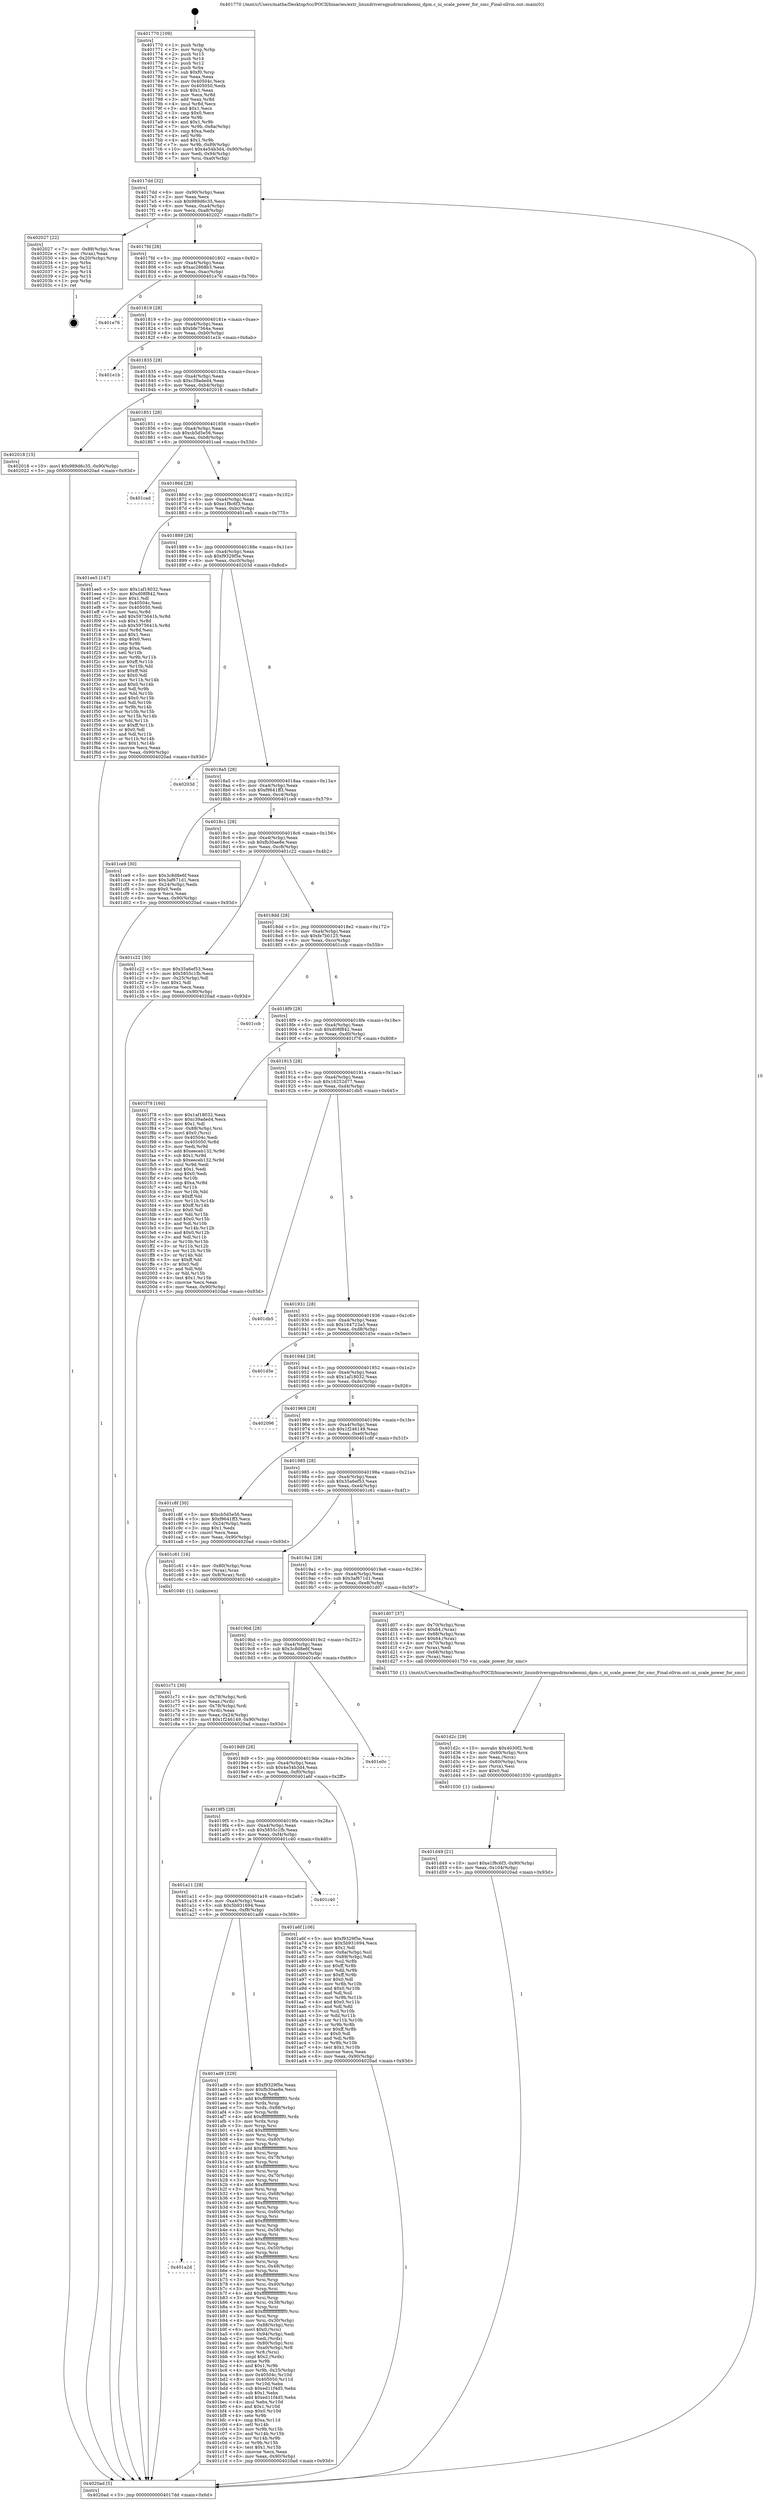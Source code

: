 digraph "0x401770" {
  label = "0x401770 (/mnt/c/Users/mathe/Desktop/tcc/POCII/binaries/extr_linuxdriversgpudrmradeonni_dpm.c_ni_scale_power_for_smc_Final-ollvm.out::main(0))"
  labelloc = "t"
  node[shape=record]

  Entry [label="",width=0.3,height=0.3,shape=circle,fillcolor=black,style=filled]
  "0x4017dd" [label="{
     0x4017dd [32]\l
     | [instrs]\l
     &nbsp;&nbsp;0x4017dd \<+6\>: mov -0x90(%rbp),%eax\l
     &nbsp;&nbsp;0x4017e3 \<+2\>: mov %eax,%ecx\l
     &nbsp;&nbsp;0x4017e5 \<+6\>: sub $0x989d6c35,%ecx\l
     &nbsp;&nbsp;0x4017eb \<+6\>: mov %eax,-0xa4(%rbp)\l
     &nbsp;&nbsp;0x4017f1 \<+6\>: mov %ecx,-0xa8(%rbp)\l
     &nbsp;&nbsp;0x4017f7 \<+6\>: je 0000000000402027 \<main+0x8b7\>\l
  }"]
  "0x402027" [label="{
     0x402027 [22]\l
     | [instrs]\l
     &nbsp;&nbsp;0x402027 \<+7\>: mov -0x88(%rbp),%rax\l
     &nbsp;&nbsp;0x40202e \<+2\>: mov (%rax),%eax\l
     &nbsp;&nbsp;0x402030 \<+4\>: lea -0x20(%rbp),%rsp\l
     &nbsp;&nbsp;0x402034 \<+1\>: pop %rbx\l
     &nbsp;&nbsp;0x402035 \<+2\>: pop %r12\l
     &nbsp;&nbsp;0x402037 \<+2\>: pop %r14\l
     &nbsp;&nbsp;0x402039 \<+2\>: pop %r15\l
     &nbsp;&nbsp;0x40203b \<+1\>: pop %rbp\l
     &nbsp;&nbsp;0x40203c \<+1\>: ret\l
  }"]
  "0x4017fd" [label="{
     0x4017fd [28]\l
     | [instrs]\l
     &nbsp;&nbsp;0x4017fd \<+5\>: jmp 0000000000401802 \<main+0x92\>\l
     &nbsp;&nbsp;0x401802 \<+6\>: mov -0xa4(%rbp),%eax\l
     &nbsp;&nbsp;0x401808 \<+5\>: sub $0xac2868b3,%eax\l
     &nbsp;&nbsp;0x40180d \<+6\>: mov %eax,-0xac(%rbp)\l
     &nbsp;&nbsp;0x401813 \<+6\>: je 0000000000401e76 \<main+0x706\>\l
  }"]
  Exit [label="",width=0.3,height=0.3,shape=circle,fillcolor=black,style=filled,peripheries=2]
  "0x401e76" [label="{
     0x401e76\l
  }", style=dashed]
  "0x401819" [label="{
     0x401819 [28]\l
     | [instrs]\l
     &nbsp;&nbsp;0x401819 \<+5\>: jmp 000000000040181e \<main+0xae\>\l
     &nbsp;&nbsp;0x40181e \<+6\>: mov -0xa4(%rbp),%eax\l
     &nbsp;&nbsp;0x401824 \<+5\>: sub $0xbfe7564a,%eax\l
     &nbsp;&nbsp;0x401829 \<+6\>: mov %eax,-0xb0(%rbp)\l
     &nbsp;&nbsp;0x40182f \<+6\>: je 0000000000401e1b \<main+0x6ab\>\l
  }"]
  "0x401d49" [label="{
     0x401d49 [21]\l
     | [instrs]\l
     &nbsp;&nbsp;0x401d49 \<+10\>: movl $0xe1f8c6f3,-0x90(%rbp)\l
     &nbsp;&nbsp;0x401d53 \<+6\>: mov %eax,-0x104(%rbp)\l
     &nbsp;&nbsp;0x401d59 \<+5\>: jmp 00000000004020ad \<main+0x93d\>\l
  }"]
  "0x401e1b" [label="{
     0x401e1b\l
  }", style=dashed]
  "0x401835" [label="{
     0x401835 [28]\l
     | [instrs]\l
     &nbsp;&nbsp;0x401835 \<+5\>: jmp 000000000040183a \<main+0xca\>\l
     &nbsp;&nbsp;0x40183a \<+6\>: mov -0xa4(%rbp),%eax\l
     &nbsp;&nbsp;0x401840 \<+5\>: sub $0xc39aded4,%eax\l
     &nbsp;&nbsp;0x401845 \<+6\>: mov %eax,-0xb4(%rbp)\l
     &nbsp;&nbsp;0x40184b \<+6\>: je 0000000000402018 \<main+0x8a8\>\l
  }"]
  "0x401d2c" [label="{
     0x401d2c [29]\l
     | [instrs]\l
     &nbsp;&nbsp;0x401d2c \<+10\>: movabs $0x4030f2,%rdi\l
     &nbsp;&nbsp;0x401d36 \<+4\>: mov -0x60(%rbp),%rcx\l
     &nbsp;&nbsp;0x401d3a \<+2\>: mov %eax,(%rcx)\l
     &nbsp;&nbsp;0x401d3c \<+4\>: mov -0x60(%rbp),%rcx\l
     &nbsp;&nbsp;0x401d40 \<+2\>: mov (%rcx),%esi\l
     &nbsp;&nbsp;0x401d42 \<+2\>: mov $0x0,%al\l
     &nbsp;&nbsp;0x401d44 \<+5\>: call 0000000000401030 \<printf@plt\>\l
     | [calls]\l
     &nbsp;&nbsp;0x401030 \{1\} (unknown)\l
  }"]
  "0x402018" [label="{
     0x402018 [15]\l
     | [instrs]\l
     &nbsp;&nbsp;0x402018 \<+10\>: movl $0x989d6c35,-0x90(%rbp)\l
     &nbsp;&nbsp;0x402022 \<+5\>: jmp 00000000004020ad \<main+0x93d\>\l
  }"]
  "0x401851" [label="{
     0x401851 [28]\l
     | [instrs]\l
     &nbsp;&nbsp;0x401851 \<+5\>: jmp 0000000000401856 \<main+0xe6\>\l
     &nbsp;&nbsp;0x401856 \<+6\>: mov -0xa4(%rbp),%eax\l
     &nbsp;&nbsp;0x40185c \<+5\>: sub $0xcb5d5e56,%eax\l
     &nbsp;&nbsp;0x401861 \<+6\>: mov %eax,-0xb8(%rbp)\l
     &nbsp;&nbsp;0x401867 \<+6\>: je 0000000000401cad \<main+0x53d\>\l
  }"]
  "0x401c71" [label="{
     0x401c71 [30]\l
     | [instrs]\l
     &nbsp;&nbsp;0x401c71 \<+4\>: mov -0x78(%rbp),%rdi\l
     &nbsp;&nbsp;0x401c75 \<+2\>: mov %eax,(%rdi)\l
     &nbsp;&nbsp;0x401c77 \<+4\>: mov -0x78(%rbp),%rdi\l
     &nbsp;&nbsp;0x401c7b \<+2\>: mov (%rdi),%eax\l
     &nbsp;&nbsp;0x401c7d \<+3\>: mov %eax,-0x24(%rbp)\l
     &nbsp;&nbsp;0x401c80 \<+10\>: movl $0x1f246149,-0x90(%rbp)\l
     &nbsp;&nbsp;0x401c8a \<+5\>: jmp 00000000004020ad \<main+0x93d\>\l
  }"]
  "0x401cad" [label="{
     0x401cad\l
  }", style=dashed]
  "0x40186d" [label="{
     0x40186d [28]\l
     | [instrs]\l
     &nbsp;&nbsp;0x40186d \<+5\>: jmp 0000000000401872 \<main+0x102\>\l
     &nbsp;&nbsp;0x401872 \<+6\>: mov -0xa4(%rbp),%eax\l
     &nbsp;&nbsp;0x401878 \<+5\>: sub $0xe1f8c6f3,%eax\l
     &nbsp;&nbsp;0x40187d \<+6\>: mov %eax,-0xbc(%rbp)\l
     &nbsp;&nbsp;0x401883 \<+6\>: je 0000000000401ee5 \<main+0x775\>\l
  }"]
  "0x401a2d" [label="{
     0x401a2d\l
  }", style=dashed]
  "0x401ee5" [label="{
     0x401ee5 [147]\l
     | [instrs]\l
     &nbsp;&nbsp;0x401ee5 \<+5\>: mov $0x1af18032,%eax\l
     &nbsp;&nbsp;0x401eea \<+5\>: mov $0xd08f842,%ecx\l
     &nbsp;&nbsp;0x401eef \<+2\>: mov $0x1,%dl\l
     &nbsp;&nbsp;0x401ef1 \<+7\>: mov 0x40504c,%esi\l
     &nbsp;&nbsp;0x401ef8 \<+7\>: mov 0x405050,%edi\l
     &nbsp;&nbsp;0x401eff \<+3\>: mov %esi,%r8d\l
     &nbsp;&nbsp;0x401f02 \<+7\>: add $0x5975641b,%r8d\l
     &nbsp;&nbsp;0x401f09 \<+4\>: sub $0x1,%r8d\l
     &nbsp;&nbsp;0x401f0d \<+7\>: sub $0x5975641b,%r8d\l
     &nbsp;&nbsp;0x401f14 \<+4\>: imul %r8d,%esi\l
     &nbsp;&nbsp;0x401f18 \<+3\>: and $0x1,%esi\l
     &nbsp;&nbsp;0x401f1b \<+3\>: cmp $0x0,%esi\l
     &nbsp;&nbsp;0x401f1e \<+4\>: sete %r9b\l
     &nbsp;&nbsp;0x401f22 \<+3\>: cmp $0xa,%edi\l
     &nbsp;&nbsp;0x401f25 \<+4\>: setl %r10b\l
     &nbsp;&nbsp;0x401f29 \<+3\>: mov %r9b,%r11b\l
     &nbsp;&nbsp;0x401f2c \<+4\>: xor $0xff,%r11b\l
     &nbsp;&nbsp;0x401f30 \<+3\>: mov %r10b,%bl\l
     &nbsp;&nbsp;0x401f33 \<+3\>: xor $0xff,%bl\l
     &nbsp;&nbsp;0x401f36 \<+3\>: xor $0x0,%dl\l
     &nbsp;&nbsp;0x401f39 \<+3\>: mov %r11b,%r14b\l
     &nbsp;&nbsp;0x401f3c \<+4\>: and $0x0,%r14b\l
     &nbsp;&nbsp;0x401f40 \<+3\>: and %dl,%r9b\l
     &nbsp;&nbsp;0x401f43 \<+3\>: mov %bl,%r15b\l
     &nbsp;&nbsp;0x401f46 \<+4\>: and $0x0,%r15b\l
     &nbsp;&nbsp;0x401f4a \<+3\>: and %dl,%r10b\l
     &nbsp;&nbsp;0x401f4d \<+3\>: or %r9b,%r14b\l
     &nbsp;&nbsp;0x401f50 \<+3\>: or %r10b,%r15b\l
     &nbsp;&nbsp;0x401f53 \<+3\>: xor %r15b,%r14b\l
     &nbsp;&nbsp;0x401f56 \<+3\>: or %bl,%r11b\l
     &nbsp;&nbsp;0x401f59 \<+4\>: xor $0xff,%r11b\l
     &nbsp;&nbsp;0x401f5d \<+3\>: or $0x0,%dl\l
     &nbsp;&nbsp;0x401f60 \<+3\>: and %dl,%r11b\l
     &nbsp;&nbsp;0x401f63 \<+3\>: or %r11b,%r14b\l
     &nbsp;&nbsp;0x401f66 \<+4\>: test $0x1,%r14b\l
     &nbsp;&nbsp;0x401f6a \<+3\>: cmovne %ecx,%eax\l
     &nbsp;&nbsp;0x401f6d \<+6\>: mov %eax,-0x90(%rbp)\l
     &nbsp;&nbsp;0x401f73 \<+5\>: jmp 00000000004020ad \<main+0x93d\>\l
  }"]
  "0x401889" [label="{
     0x401889 [28]\l
     | [instrs]\l
     &nbsp;&nbsp;0x401889 \<+5\>: jmp 000000000040188e \<main+0x11e\>\l
     &nbsp;&nbsp;0x40188e \<+6\>: mov -0xa4(%rbp),%eax\l
     &nbsp;&nbsp;0x401894 \<+5\>: sub $0xf9329f5e,%eax\l
     &nbsp;&nbsp;0x401899 \<+6\>: mov %eax,-0xc0(%rbp)\l
     &nbsp;&nbsp;0x40189f \<+6\>: je 000000000040203d \<main+0x8cd\>\l
  }"]
  "0x401ad9" [label="{
     0x401ad9 [329]\l
     | [instrs]\l
     &nbsp;&nbsp;0x401ad9 \<+5\>: mov $0xf9329f5e,%eax\l
     &nbsp;&nbsp;0x401ade \<+5\>: mov $0xfb30ae8e,%ecx\l
     &nbsp;&nbsp;0x401ae3 \<+3\>: mov %rsp,%rdx\l
     &nbsp;&nbsp;0x401ae6 \<+4\>: add $0xfffffffffffffff0,%rdx\l
     &nbsp;&nbsp;0x401aea \<+3\>: mov %rdx,%rsp\l
     &nbsp;&nbsp;0x401aed \<+7\>: mov %rdx,-0x88(%rbp)\l
     &nbsp;&nbsp;0x401af4 \<+3\>: mov %rsp,%rdx\l
     &nbsp;&nbsp;0x401af7 \<+4\>: add $0xfffffffffffffff0,%rdx\l
     &nbsp;&nbsp;0x401afb \<+3\>: mov %rdx,%rsp\l
     &nbsp;&nbsp;0x401afe \<+3\>: mov %rsp,%rsi\l
     &nbsp;&nbsp;0x401b01 \<+4\>: add $0xfffffffffffffff0,%rsi\l
     &nbsp;&nbsp;0x401b05 \<+3\>: mov %rsi,%rsp\l
     &nbsp;&nbsp;0x401b08 \<+4\>: mov %rsi,-0x80(%rbp)\l
     &nbsp;&nbsp;0x401b0c \<+3\>: mov %rsp,%rsi\l
     &nbsp;&nbsp;0x401b0f \<+4\>: add $0xfffffffffffffff0,%rsi\l
     &nbsp;&nbsp;0x401b13 \<+3\>: mov %rsi,%rsp\l
     &nbsp;&nbsp;0x401b16 \<+4\>: mov %rsi,-0x78(%rbp)\l
     &nbsp;&nbsp;0x401b1a \<+3\>: mov %rsp,%rsi\l
     &nbsp;&nbsp;0x401b1d \<+4\>: add $0xfffffffffffffff0,%rsi\l
     &nbsp;&nbsp;0x401b21 \<+3\>: mov %rsi,%rsp\l
     &nbsp;&nbsp;0x401b24 \<+4\>: mov %rsi,-0x70(%rbp)\l
     &nbsp;&nbsp;0x401b28 \<+3\>: mov %rsp,%rsi\l
     &nbsp;&nbsp;0x401b2b \<+4\>: add $0xfffffffffffffff0,%rsi\l
     &nbsp;&nbsp;0x401b2f \<+3\>: mov %rsi,%rsp\l
     &nbsp;&nbsp;0x401b32 \<+4\>: mov %rsi,-0x68(%rbp)\l
     &nbsp;&nbsp;0x401b36 \<+3\>: mov %rsp,%rsi\l
     &nbsp;&nbsp;0x401b39 \<+4\>: add $0xfffffffffffffff0,%rsi\l
     &nbsp;&nbsp;0x401b3d \<+3\>: mov %rsi,%rsp\l
     &nbsp;&nbsp;0x401b40 \<+4\>: mov %rsi,-0x60(%rbp)\l
     &nbsp;&nbsp;0x401b44 \<+3\>: mov %rsp,%rsi\l
     &nbsp;&nbsp;0x401b47 \<+4\>: add $0xfffffffffffffff0,%rsi\l
     &nbsp;&nbsp;0x401b4b \<+3\>: mov %rsi,%rsp\l
     &nbsp;&nbsp;0x401b4e \<+4\>: mov %rsi,-0x58(%rbp)\l
     &nbsp;&nbsp;0x401b52 \<+3\>: mov %rsp,%rsi\l
     &nbsp;&nbsp;0x401b55 \<+4\>: add $0xfffffffffffffff0,%rsi\l
     &nbsp;&nbsp;0x401b59 \<+3\>: mov %rsi,%rsp\l
     &nbsp;&nbsp;0x401b5c \<+4\>: mov %rsi,-0x50(%rbp)\l
     &nbsp;&nbsp;0x401b60 \<+3\>: mov %rsp,%rsi\l
     &nbsp;&nbsp;0x401b63 \<+4\>: add $0xfffffffffffffff0,%rsi\l
     &nbsp;&nbsp;0x401b67 \<+3\>: mov %rsi,%rsp\l
     &nbsp;&nbsp;0x401b6a \<+4\>: mov %rsi,-0x48(%rbp)\l
     &nbsp;&nbsp;0x401b6e \<+3\>: mov %rsp,%rsi\l
     &nbsp;&nbsp;0x401b71 \<+4\>: add $0xfffffffffffffff0,%rsi\l
     &nbsp;&nbsp;0x401b75 \<+3\>: mov %rsi,%rsp\l
     &nbsp;&nbsp;0x401b78 \<+4\>: mov %rsi,-0x40(%rbp)\l
     &nbsp;&nbsp;0x401b7c \<+3\>: mov %rsp,%rsi\l
     &nbsp;&nbsp;0x401b7f \<+4\>: add $0xfffffffffffffff0,%rsi\l
     &nbsp;&nbsp;0x401b83 \<+3\>: mov %rsi,%rsp\l
     &nbsp;&nbsp;0x401b86 \<+4\>: mov %rsi,-0x38(%rbp)\l
     &nbsp;&nbsp;0x401b8a \<+3\>: mov %rsp,%rsi\l
     &nbsp;&nbsp;0x401b8d \<+4\>: add $0xfffffffffffffff0,%rsi\l
     &nbsp;&nbsp;0x401b91 \<+3\>: mov %rsi,%rsp\l
     &nbsp;&nbsp;0x401b94 \<+4\>: mov %rsi,-0x30(%rbp)\l
     &nbsp;&nbsp;0x401b98 \<+7\>: mov -0x88(%rbp),%rsi\l
     &nbsp;&nbsp;0x401b9f \<+6\>: movl $0x0,(%rsi)\l
     &nbsp;&nbsp;0x401ba5 \<+6\>: mov -0x94(%rbp),%edi\l
     &nbsp;&nbsp;0x401bab \<+2\>: mov %edi,(%rdx)\l
     &nbsp;&nbsp;0x401bad \<+4\>: mov -0x80(%rbp),%rsi\l
     &nbsp;&nbsp;0x401bb1 \<+7\>: mov -0xa0(%rbp),%r8\l
     &nbsp;&nbsp;0x401bb8 \<+3\>: mov %r8,(%rsi)\l
     &nbsp;&nbsp;0x401bbb \<+3\>: cmpl $0x2,(%rdx)\l
     &nbsp;&nbsp;0x401bbe \<+4\>: setne %r9b\l
     &nbsp;&nbsp;0x401bc2 \<+4\>: and $0x1,%r9b\l
     &nbsp;&nbsp;0x401bc6 \<+4\>: mov %r9b,-0x25(%rbp)\l
     &nbsp;&nbsp;0x401bca \<+8\>: mov 0x40504c,%r10d\l
     &nbsp;&nbsp;0x401bd2 \<+8\>: mov 0x405050,%r11d\l
     &nbsp;&nbsp;0x401bda \<+3\>: mov %r10d,%ebx\l
     &nbsp;&nbsp;0x401bdd \<+6\>: sub $0xed11f4d5,%ebx\l
     &nbsp;&nbsp;0x401be3 \<+3\>: sub $0x1,%ebx\l
     &nbsp;&nbsp;0x401be6 \<+6\>: add $0xed11f4d5,%ebx\l
     &nbsp;&nbsp;0x401bec \<+4\>: imul %ebx,%r10d\l
     &nbsp;&nbsp;0x401bf0 \<+4\>: and $0x1,%r10d\l
     &nbsp;&nbsp;0x401bf4 \<+4\>: cmp $0x0,%r10d\l
     &nbsp;&nbsp;0x401bf8 \<+4\>: sete %r9b\l
     &nbsp;&nbsp;0x401bfc \<+4\>: cmp $0xa,%r11d\l
     &nbsp;&nbsp;0x401c00 \<+4\>: setl %r14b\l
     &nbsp;&nbsp;0x401c04 \<+3\>: mov %r9b,%r15b\l
     &nbsp;&nbsp;0x401c07 \<+3\>: and %r14b,%r15b\l
     &nbsp;&nbsp;0x401c0a \<+3\>: xor %r14b,%r9b\l
     &nbsp;&nbsp;0x401c0d \<+3\>: or %r9b,%r15b\l
     &nbsp;&nbsp;0x401c10 \<+4\>: test $0x1,%r15b\l
     &nbsp;&nbsp;0x401c14 \<+3\>: cmovne %ecx,%eax\l
     &nbsp;&nbsp;0x401c17 \<+6\>: mov %eax,-0x90(%rbp)\l
     &nbsp;&nbsp;0x401c1d \<+5\>: jmp 00000000004020ad \<main+0x93d\>\l
  }"]
  "0x40203d" [label="{
     0x40203d\l
  }", style=dashed]
  "0x4018a5" [label="{
     0x4018a5 [28]\l
     | [instrs]\l
     &nbsp;&nbsp;0x4018a5 \<+5\>: jmp 00000000004018aa \<main+0x13a\>\l
     &nbsp;&nbsp;0x4018aa \<+6\>: mov -0xa4(%rbp),%eax\l
     &nbsp;&nbsp;0x4018b0 \<+5\>: sub $0xf9641ff3,%eax\l
     &nbsp;&nbsp;0x4018b5 \<+6\>: mov %eax,-0xc4(%rbp)\l
     &nbsp;&nbsp;0x4018bb \<+6\>: je 0000000000401ce9 \<main+0x579\>\l
  }"]
  "0x401a11" [label="{
     0x401a11 [28]\l
     | [instrs]\l
     &nbsp;&nbsp;0x401a11 \<+5\>: jmp 0000000000401a16 \<main+0x2a6\>\l
     &nbsp;&nbsp;0x401a16 \<+6\>: mov -0xa4(%rbp),%eax\l
     &nbsp;&nbsp;0x401a1c \<+5\>: sub $0x5b931694,%eax\l
     &nbsp;&nbsp;0x401a21 \<+6\>: mov %eax,-0xf8(%rbp)\l
     &nbsp;&nbsp;0x401a27 \<+6\>: je 0000000000401ad9 \<main+0x369\>\l
  }"]
  "0x401ce9" [label="{
     0x401ce9 [30]\l
     | [instrs]\l
     &nbsp;&nbsp;0x401ce9 \<+5\>: mov $0x3c8d8e6f,%eax\l
     &nbsp;&nbsp;0x401cee \<+5\>: mov $0x3af671d1,%ecx\l
     &nbsp;&nbsp;0x401cf3 \<+3\>: mov -0x24(%rbp),%edx\l
     &nbsp;&nbsp;0x401cf6 \<+3\>: cmp $0x0,%edx\l
     &nbsp;&nbsp;0x401cf9 \<+3\>: cmove %ecx,%eax\l
     &nbsp;&nbsp;0x401cfc \<+6\>: mov %eax,-0x90(%rbp)\l
     &nbsp;&nbsp;0x401d02 \<+5\>: jmp 00000000004020ad \<main+0x93d\>\l
  }"]
  "0x4018c1" [label="{
     0x4018c1 [28]\l
     | [instrs]\l
     &nbsp;&nbsp;0x4018c1 \<+5\>: jmp 00000000004018c6 \<main+0x156\>\l
     &nbsp;&nbsp;0x4018c6 \<+6\>: mov -0xa4(%rbp),%eax\l
     &nbsp;&nbsp;0x4018cc \<+5\>: sub $0xfb30ae8e,%eax\l
     &nbsp;&nbsp;0x4018d1 \<+6\>: mov %eax,-0xc8(%rbp)\l
     &nbsp;&nbsp;0x4018d7 \<+6\>: je 0000000000401c22 \<main+0x4b2\>\l
  }"]
  "0x401c40" [label="{
     0x401c40\l
  }", style=dashed]
  "0x401c22" [label="{
     0x401c22 [30]\l
     | [instrs]\l
     &nbsp;&nbsp;0x401c22 \<+5\>: mov $0x35a6ef53,%eax\l
     &nbsp;&nbsp;0x401c27 \<+5\>: mov $0x5855c1fb,%ecx\l
     &nbsp;&nbsp;0x401c2c \<+3\>: mov -0x25(%rbp),%dl\l
     &nbsp;&nbsp;0x401c2f \<+3\>: test $0x1,%dl\l
     &nbsp;&nbsp;0x401c32 \<+3\>: cmovne %ecx,%eax\l
     &nbsp;&nbsp;0x401c35 \<+6\>: mov %eax,-0x90(%rbp)\l
     &nbsp;&nbsp;0x401c3b \<+5\>: jmp 00000000004020ad \<main+0x93d\>\l
  }"]
  "0x4018dd" [label="{
     0x4018dd [28]\l
     | [instrs]\l
     &nbsp;&nbsp;0x4018dd \<+5\>: jmp 00000000004018e2 \<main+0x172\>\l
     &nbsp;&nbsp;0x4018e2 \<+6\>: mov -0xa4(%rbp),%eax\l
     &nbsp;&nbsp;0x4018e8 \<+5\>: sub $0xfe7b0125,%eax\l
     &nbsp;&nbsp;0x4018ed \<+6\>: mov %eax,-0xcc(%rbp)\l
     &nbsp;&nbsp;0x4018f3 \<+6\>: je 0000000000401ccb \<main+0x55b\>\l
  }"]
  "0x401770" [label="{
     0x401770 [109]\l
     | [instrs]\l
     &nbsp;&nbsp;0x401770 \<+1\>: push %rbp\l
     &nbsp;&nbsp;0x401771 \<+3\>: mov %rsp,%rbp\l
     &nbsp;&nbsp;0x401774 \<+2\>: push %r15\l
     &nbsp;&nbsp;0x401776 \<+2\>: push %r14\l
     &nbsp;&nbsp;0x401778 \<+2\>: push %r12\l
     &nbsp;&nbsp;0x40177a \<+1\>: push %rbx\l
     &nbsp;&nbsp;0x40177b \<+7\>: sub $0xf0,%rsp\l
     &nbsp;&nbsp;0x401782 \<+2\>: xor %eax,%eax\l
     &nbsp;&nbsp;0x401784 \<+7\>: mov 0x40504c,%ecx\l
     &nbsp;&nbsp;0x40178b \<+7\>: mov 0x405050,%edx\l
     &nbsp;&nbsp;0x401792 \<+3\>: sub $0x1,%eax\l
     &nbsp;&nbsp;0x401795 \<+3\>: mov %ecx,%r8d\l
     &nbsp;&nbsp;0x401798 \<+3\>: add %eax,%r8d\l
     &nbsp;&nbsp;0x40179b \<+4\>: imul %r8d,%ecx\l
     &nbsp;&nbsp;0x40179f \<+3\>: and $0x1,%ecx\l
     &nbsp;&nbsp;0x4017a2 \<+3\>: cmp $0x0,%ecx\l
     &nbsp;&nbsp;0x4017a5 \<+4\>: sete %r9b\l
     &nbsp;&nbsp;0x4017a9 \<+4\>: and $0x1,%r9b\l
     &nbsp;&nbsp;0x4017ad \<+7\>: mov %r9b,-0x8a(%rbp)\l
     &nbsp;&nbsp;0x4017b4 \<+3\>: cmp $0xa,%edx\l
     &nbsp;&nbsp;0x4017b7 \<+4\>: setl %r9b\l
     &nbsp;&nbsp;0x4017bb \<+4\>: and $0x1,%r9b\l
     &nbsp;&nbsp;0x4017bf \<+7\>: mov %r9b,-0x89(%rbp)\l
     &nbsp;&nbsp;0x4017c6 \<+10\>: movl $0x4e54b3d4,-0x90(%rbp)\l
     &nbsp;&nbsp;0x4017d0 \<+6\>: mov %edi,-0x94(%rbp)\l
     &nbsp;&nbsp;0x4017d6 \<+7\>: mov %rsi,-0xa0(%rbp)\l
  }"]
  "0x401ccb" [label="{
     0x401ccb\l
  }", style=dashed]
  "0x4018f9" [label="{
     0x4018f9 [28]\l
     | [instrs]\l
     &nbsp;&nbsp;0x4018f9 \<+5\>: jmp 00000000004018fe \<main+0x18e\>\l
     &nbsp;&nbsp;0x4018fe \<+6\>: mov -0xa4(%rbp),%eax\l
     &nbsp;&nbsp;0x401904 \<+5\>: sub $0xd08f842,%eax\l
     &nbsp;&nbsp;0x401909 \<+6\>: mov %eax,-0xd0(%rbp)\l
     &nbsp;&nbsp;0x40190f \<+6\>: je 0000000000401f78 \<main+0x808\>\l
  }"]
  "0x4020ad" [label="{
     0x4020ad [5]\l
     | [instrs]\l
     &nbsp;&nbsp;0x4020ad \<+5\>: jmp 00000000004017dd \<main+0x6d\>\l
  }"]
  "0x401f78" [label="{
     0x401f78 [160]\l
     | [instrs]\l
     &nbsp;&nbsp;0x401f78 \<+5\>: mov $0x1af18032,%eax\l
     &nbsp;&nbsp;0x401f7d \<+5\>: mov $0xc39aded4,%ecx\l
     &nbsp;&nbsp;0x401f82 \<+2\>: mov $0x1,%dl\l
     &nbsp;&nbsp;0x401f84 \<+7\>: mov -0x88(%rbp),%rsi\l
     &nbsp;&nbsp;0x401f8b \<+6\>: movl $0x0,(%rsi)\l
     &nbsp;&nbsp;0x401f91 \<+7\>: mov 0x40504c,%edi\l
     &nbsp;&nbsp;0x401f98 \<+8\>: mov 0x405050,%r8d\l
     &nbsp;&nbsp;0x401fa0 \<+3\>: mov %edi,%r9d\l
     &nbsp;&nbsp;0x401fa3 \<+7\>: add $0xeeceb132,%r9d\l
     &nbsp;&nbsp;0x401faa \<+4\>: sub $0x1,%r9d\l
     &nbsp;&nbsp;0x401fae \<+7\>: sub $0xeeceb132,%r9d\l
     &nbsp;&nbsp;0x401fb5 \<+4\>: imul %r9d,%edi\l
     &nbsp;&nbsp;0x401fb9 \<+3\>: and $0x1,%edi\l
     &nbsp;&nbsp;0x401fbc \<+3\>: cmp $0x0,%edi\l
     &nbsp;&nbsp;0x401fbf \<+4\>: sete %r10b\l
     &nbsp;&nbsp;0x401fc3 \<+4\>: cmp $0xa,%r8d\l
     &nbsp;&nbsp;0x401fc7 \<+4\>: setl %r11b\l
     &nbsp;&nbsp;0x401fcb \<+3\>: mov %r10b,%bl\l
     &nbsp;&nbsp;0x401fce \<+3\>: xor $0xff,%bl\l
     &nbsp;&nbsp;0x401fd1 \<+3\>: mov %r11b,%r14b\l
     &nbsp;&nbsp;0x401fd4 \<+4\>: xor $0xff,%r14b\l
     &nbsp;&nbsp;0x401fd8 \<+3\>: xor $0x0,%dl\l
     &nbsp;&nbsp;0x401fdb \<+3\>: mov %bl,%r15b\l
     &nbsp;&nbsp;0x401fde \<+4\>: and $0x0,%r15b\l
     &nbsp;&nbsp;0x401fe2 \<+3\>: and %dl,%r10b\l
     &nbsp;&nbsp;0x401fe5 \<+3\>: mov %r14b,%r12b\l
     &nbsp;&nbsp;0x401fe8 \<+4\>: and $0x0,%r12b\l
     &nbsp;&nbsp;0x401fec \<+3\>: and %dl,%r11b\l
     &nbsp;&nbsp;0x401fef \<+3\>: or %r10b,%r15b\l
     &nbsp;&nbsp;0x401ff2 \<+3\>: or %r11b,%r12b\l
     &nbsp;&nbsp;0x401ff5 \<+3\>: xor %r12b,%r15b\l
     &nbsp;&nbsp;0x401ff8 \<+3\>: or %r14b,%bl\l
     &nbsp;&nbsp;0x401ffb \<+3\>: xor $0xff,%bl\l
     &nbsp;&nbsp;0x401ffe \<+3\>: or $0x0,%dl\l
     &nbsp;&nbsp;0x402001 \<+2\>: and %dl,%bl\l
     &nbsp;&nbsp;0x402003 \<+3\>: or %bl,%r15b\l
     &nbsp;&nbsp;0x402006 \<+4\>: test $0x1,%r15b\l
     &nbsp;&nbsp;0x40200a \<+3\>: cmovne %ecx,%eax\l
     &nbsp;&nbsp;0x40200d \<+6\>: mov %eax,-0x90(%rbp)\l
     &nbsp;&nbsp;0x402013 \<+5\>: jmp 00000000004020ad \<main+0x93d\>\l
  }"]
  "0x401915" [label="{
     0x401915 [28]\l
     | [instrs]\l
     &nbsp;&nbsp;0x401915 \<+5\>: jmp 000000000040191a \<main+0x1aa\>\l
     &nbsp;&nbsp;0x40191a \<+6\>: mov -0xa4(%rbp),%eax\l
     &nbsp;&nbsp;0x401920 \<+5\>: sub $0x16252d77,%eax\l
     &nbsp;&nbsp;0x401925 \<+6\>: mov %eax,-0xd4(%rbp)\l
     &nbsp;&nbsp;0x40192b \<+6\>: je 0000000000401db5 \<main+0x645\>\l
  }"]
  "0x4019f5" [label="{
     0x4019f5 [28]\l
     | [instrs]\l
     &nbsp;&nbsp;0x4019f5 \<+5\>: jmp 00000000004019fa \<main+0x28a\>\l
     &nbsp;&nbsp;0x4019fa \<+6\>: mov -0xa4(%rbp),%eax\l
     &nbsp;&nbsp;0x401a00 \<+5\>: sub $0x5855c1fb,%eax\l
     &nbsp;&nbsp;0x401a05 \<+6\>: mov %eax,-0xf4(%rbp)\l
     &nbsp;&nbsp;0x401a0b \<+6\>: je 0000000000401c40 \<main+0x4d0\>\l
  }"]
  "0x401db5" [label="{
     0x401db5\l
  }", style=dashed]
  "0x401931" [label="{
     0x401931 [28]\l
     | [instrs]\l
     &nbsp;&nbsp;0x401931 \<+5\>: jmp 0000000000401936 \<main+0x1c6\>\l
     &nbsp;&nbsp;0x401936 \<+6\>: mov -0xa4(%rbp),%eax\l
     &nbsp;&nbsp;0x40193c \<+5\>: sub $0x164723a5,%eax\l
     &nbsp;&nbsp;0x401941 \<+6\>: mov %eax,-0xd8(%rbp)\l
     &nbsp;&nbsp;0x401947 \<+6\>: je 0000000000401d5e \<main+0x5ee\>\l
  }"]
  "0x401a6f" [label="{
     0x401a6f [106]\l
     | [instrs]\l
     &nbsp;&nbsp;0x401a6f \<+5\>: mov $0xf9329f5e,%eax\l
     &nbsp;&nbsp;0x401a74 \<+5\>: mov $0x5b931694,%ecx\l
     &nbsp;&nbsp;0x401a79 \<+2\>: mov $0x1,%dl\l
     &nbsp;&nbsp;0x401a7b \<+7\>: mov -0x8a(%rbp),%sil\l
     &nbsp;&nbsp;0x401a82 \<+7\>: mov -0x89(%rbp),%dil\l
     &nbsp;&nbsp;0x401a89 \<+3\>: mov %sil,%r8b\l
     &nbsp;&nbsp;0x401a8c \<+4\>: xor $0xff,%r8b\l
     &nbsp;&nbsp;0x401a90 \<+3\>: mov %dil,%r9b\l
     &nbsp;&nbsp;0x401a93 \<+4\>: xor $0xff,%r9b\l
     &nbsp;&nbsp;0x401a97 \<+3\>: xor $0x0,%dl\l
     &nbsp;&nbsp;0x401a9a \<+3\>: mov %r8b,%r10b\l
     &nbsp;&nbsp;0x401a9d \<+4\>: and $0x0,%r10b\l
     &nbsp;&nbsp;0x401aa1 \<+3\>: and %dl,%sil\l
     &nbsp;&nbsp;0x401aa4 \<+3\>: mov %r9b,%r11b\l
     &nbsp;&nbsp;0x401aa7 \<+4\>: and $0x0,%r11b\l
     &nbsp;&nbsp;0x401aab \<+3\>: and %dl,%dil\l
     &nbsp;&nbsp;0x401aae \<+3\>: or %sil,%r10b\l
     &nbsp;&nbsp;0x401ab1 \<+3\>: or %dil,%r11b\l
     &nbsp;&nbsp;0x401ab4 \<+3\>: xor %r11b,%r10b\l
     &nbsp;&nbsp;0x401ab7 \<+3\>: or %r9b,%r8b\l
     &nbsp;&nbsp;0x401aba \<+4\>: xor $0xff,%r8b\l
     &nbsp;&nbsp;0x401abe \<+3\>: or $0x0,%dl\l
     &nbsp;&nbsp;0x401ac1 \<+3\>: and %dl,%r8b\l
     &nbsp;&nbsp;0x401ac4 \<+3\>: or %r8b,%r10b\l
     &nbsp;&nbsp;0x401ac7 \<+4\>: test $0x1,%r10b\l
     &nbsp;&nbsp;0x401acb \<+3\>: cmovne %ecx,%eax\l
     &nbsp;&nbsp;0x401ace \<+6\>: mov %eax,-0x90(%rbp)\l
     &nbsp;&nbsp;0x401ad4 \<+5\>: jmp 00000000004020ad \<main+0x93d\>\l
  }"]
  "0x401d5e" [label="{
     0x401d5e\l
  }", style=dashed]
  "0x40194d" [label="{
     0x40194d [28]\l
     | [instrs]\l
     &nbsp;&nbsp;0x40194d \<+5\>: jmp 0000000000401952 \<main+0x1e2\>\l
     &nbsp;&nbsp;0x401952 \<+6\>: mov -0xa4(%rbp),%eax\l
     &nbsp;&nbsp;0x401958 \<+5\>: sub $0x1af18032,%eax\l
     &nbsp;&nbsp;0x40195d \<+6\>: mov %eax,-0xdc(%rbp)\l
     &nbsp;&nbsp;0x401963 \<+6\>: je 0000000000402096 \<main+0x926\>\l
  }"]
  "0x4019d9" [label="{
     0x4019d9 [28]\l
     | [instrs]\l
     &nbsp;&nbsp;0x4019d9 \<+5\>: jmp 00000000004019de \<main+0x26e\>\l
     &nbsp;&nbsp;0x4019de \<+6\>: mov -0xa4(%rbp),%eax\l
     &nbsp;&nbsp;0x4019e4 \<+5\>: sub $0x4e54b3d4,%eax\l
     &nbsp;&nbsp;0x4019e9 \<+6\>: mov %eax,-0xf0(%rbp)\l
     &nbsp;&nbsp;0x4019ef \<+6\>: je 0000000000401a6f \<main+0x2ff\>\l
  }"]
  "0x402096" [label="{
     0x402096\l
  }", style=dashed]
  "0x401969" [label="{
     0x401969 [28]\l
     | [instrs]\l
     &nbsp;&nbsp;0x401969 \<+5\>: jmp 000000000040196e \<main+0x1fe\>\l
     &nbsp;&nbsp;0x40196e \<+6\>: mov -0xa4(%rbp),%eax\l
     &nbsp;&nbsp;0x401974 \<+5\>: sub $0x1f246149,%eax\l
     &nbsp;&nbsp;0x401979 \<+6\>: mov %eax,-0xe0(%rbp)\l
     &nbsp;&nbsp;0x40197f \<+6\>: je 0000000000401c8f \<main+0x51f\>\l
  }"]
  "0x401e0c" [label="{
     0x401e0c\l
  }", style=dashed]
  "0x401c8f" [label="{
     0x401c8f [30]\l
     | [instrs]\l
     &nbsp;&nbsp;0x401c8f \<+5\>: mov $0xcb5d5e56,%eax\l
     &nbsp;&nbsp;0x401c94 \<+5\>: mov $0xf9641ff3,%ecx\l
     &nbsp;&nbsp;0x401c99 \<+3\>: mov -0x24(%rbp),%edx\l
     &nbsp;&nbsp;0x401c9c \<+3\>: cmp $0x1,%edx\l
     &nbsp;&nbsp;0x401c9f \<+3\>: cmovl %ecx,%eax\l
     &nbsp;&nbsp;0x401ca2 \<+6\>: mov %eax,-0x90(%rbp)\l
     &nbsp;&nbsp;0x401ca8 \<+5\>: jmp 00000000004020ad \<main+0x93d\>\l
  }"]
  "0x401985" [label="{
     0x401985 [28]\l
     | [instrs]\l
     &nbsp;&nbsp;0x401985 \<+5\>: jmp 000000000040198a \<main+0x21a\>\l
     &nbsp;&nbsp;0x40198a \<+6\>: mov -0xa4(%rbp),%eax\l
     &nbsp;&nbsp;0x401990 \<+5\>: sub $0x35a6ef53,%eax\l
     &nbsp;&nbsp;0x401995 \<+6\>: mov %eax,-0xe4(%rbp)\l
     &nbsp;&nbsp;0x40199b \<+6\>: je 0000000000401c61 \<main+0x4f1\>\l
  }"]
  "0x4019bd" [label="{
     0x4019bd [28]\l
     | [instrs]\l
     &nbsp;&nbsp;0x4019bd \<+5\>: jmp 00000000004019c2 \<main+0x252\>\l
     &nbsp;&nbsp;0x4019c2 \<+6\>: mov -0xa4(%rbp),%eax\l
     &nbsp;&nbsp;0x4019c8 \<+5\>: sub $0x3c8d8e6f,%eax\l
     &nbsp;&nbsp;0x4019cd \<+6\>: mov %eax,-0xec(%rbp)\l
     &nbsp;&nbsp;0x4019d3 \<+6\>: je 0000000000401e0c \<main+0x69c\>\l
  }"]
  "0x401c61" [label="{
     0x401c61 [16]\l
     | [instrs]\l
     &nbsp;&nbsp;0x401c61 \<+4\>: mov -0x80(%rbp),%rax\l
     &nbsp;&nbsp;0x401c65 \<+3\>: mov (%rax),%rax\l
     &nbsp;&nbsp;0x401c68 \<+4\>: mov 0x8(%rax),%rdi\l
     &nbsp;&nbsp;0x401c6c \<+5\>: call 0000000000401040 \<atoi@plt\>\l
     | [calls]\l
     &nbsp;&nbsp;0x401040 \{1\} (unknown)\l
  }"]
  "0x4019a1" [label="{
     0x4019a1 [28]\l
     | [instrs]\l
     &nbsp;&nbsp;0x4019a1 \<+5\>: jmp 00000000004019a6 \<main+0x236\>\l
     &nbsp;&nbsp;0x4019a6 \<+6\>: mov -0xa4(%rbp),%eax\l
     &nbsp;&nbsp;0x4019ac \<+5\>: sub $0x3af671d1,%eax\l
     &nbsp;&nbsp;0x4019b1 \<+6\>: mov %eax,-0xe8(%rbp)\l
     &nbsp;&nbsp;0x4019b7 \<+6\>: je 0000000000401d07 \<main+0x597\>\l
  }"]
  "0x401d07" [label="{
     0x401d07 [37]\l
     | [instrs]\l
     &nbsp;&nbsp;0x401d07 \<+4\>: mov -0x70(%rbp),%rax\l
     &nbsp;&nbsp;0x401d0b \<+6\>: movl $0x64,(%rax)\l
     &nbsp;&nbsp;0x401d11 \<+4\>: mov -0x68(%rbp),%rax\l
     &nbsp;&nbsp;0x401d15 \<+6\>: movl $0x64,(%rax)\l
     &nbsp;&nbsp;0x401d1b \<+4\>: mov -0x70(%rbp),%rax\l
     &nbsp;&nbsp;0x401d1f \<+2\>: mov (%rax),%edi\l
     &nbsp;&nbsp;0x401d21 \<+4\>: mov -0x68(%rbp),%rax\l
     &nbsp;&nbsp;0x401d25 \<+2\>: mov (%rax),%esi\l
     &nbsp;&nbsp;0x401d27 \<+5\>: call 0000000000401750 \<ni_scale_power_for_smc\>\l
     | [calls]\l
     &nbsp;&nbsp;0x401750 \{1\} (/mnt/c/Users/mathe/Desktop/tcc/POCII/binaries/extr_linuxdriversgpudrmradeonni_dpm.c_ni_scale_power_for_smc_Final-ollvm.out::ni_scale_power_for_smc)\l
  }"]
  Entry -> "0x401770" [label=" 1"]
  "0x4017dd" -> "0x402027" [label=" 1"]
  "0x4017dd" -> "0x4017fd" [label=" 10"]
  "0x402027" -> Exit [label=" 1"]
  "0x4017fd" -> "0x401e76" [label=" 0"]
  "0x4017fd" -> "0x401819" [label=" 10"]
  "0x402018" -> "0x4020ad" [label=" 1"]
  "0x401819" -> "0x401e1b" [label=" 0"]
  "0x401819" -> "0x401835" [label=" 10"]
  "0x401f78" -> "0x4020ad" [label=" 1"]
  "0x401835" -> "0x402018" [label=" 1"]
  "0x401835" -> "0x401851" [label=" 9"]
  "0x401ee5" -> "0x4020ad" [label=" 1"]
  "0x401851" -> "0x401cad" [label=" 0"]
  "0x401851" -> "0x40186d" [label=" 9"]
  "0x401d49" -> "0x4020ad" [label=" 1"]
  "0x40186d" -> "0x401ee5" [label=" 1"]
  "0x40186d" -> "0x401889" [label=" 8"]
  "0x401d07" -> "0x401d2c" [label=" 1"]
  "0x401889" -> "0x40203d" [label=" 0"]
  "0x401889" -> "0x4018a5" [label=" 8"]
  "0x401ce9" -> "0x4020ad" [label=" 1"]
  "0x4018a5" -> "0x401ce9" [label=" 1"]
  "0x4018a5" -> "0x4018c1" [label=" 7"]
  "0x401c71" -> "0x4020ad" [label=" 1"]
  "0x4018c1" -> "0x401c22" [label=" 1"]
  "0x4018c1" -> "0x4018dd" [label=" 6"]
  "0x401c61" -> "0x401c71" [label=" 1"]
  "0x4018dd" -> "0x401ccb" [label=" 0"]
  "0x4018dd" -> "0x4018f9" [label=" 6"]
  "0x401ad9" -> "0x4020ad" [label=" 1"]
  "0x4018f9" -> "0x401f78" [label=" 1"]
  "0x4018f9" -> "0x401915" [label=" 5"]
  "0x401d2c" -> "0x401d49" [label=" 1"]
  "0x401915" -> "0x401db5" [label=" 0"]
  "0x401915" -> "0x401931" [label=" 5"]
  "0x401a11" -> "0x401a2d" [label=" 0"]
  "0x401931" -> "0x401d5e" [label=" 0"]
  "0x401931" -> "0x40194d" [label=" 5"]
  "0x401a11" -> "0x401ad9" [label=" 1"]
  "0x40194d" -> "0x402096" [label=" 0"]
  "0x40194d" -> "0x401969" [label=" 5"]
  "0x4019f5" -> "0x401a11" [label=" 1"]
  "0x401969" -> "0x401c8f" [label=" 1"]
  "0x401969" -> "0x401985" [label=" 4"]
  "0x4019f5" -> "0x401c40" [label=" 0"]
  "0x401985" -> "0x401c61" [label=" 1"]
  "0x401985" -> "0x4019a1" [label=" 3"]
  "0x4020ad" -> "0x4017dd" [label=" 10"]
  "0x4019a1" -> "0x401d07" [label=" 1"]
  "0x4019a1" -> "0x4019bd" [label=" 2"]
  "0x401c22" -> "0x4020ad" [label=" 1"]
  "0x4019bd" -> "0x401e0c" [label=" 0"]
  "0x4019bd" -> "0x4019d9" [label=" 2"]
  "0x401c8f" -> "0x4020ad" [label=" 1"]
  "0x4019d9" -> "0x401a6f" [label=" 1"]
  "0x4019d9" -> "0x4019f5" [label=" 1"]
  "0x401a6f" -> "0x4020ad" [label=" 1"]
  "0x401770" -> "0x4017dd" [label=" 1"]
}
